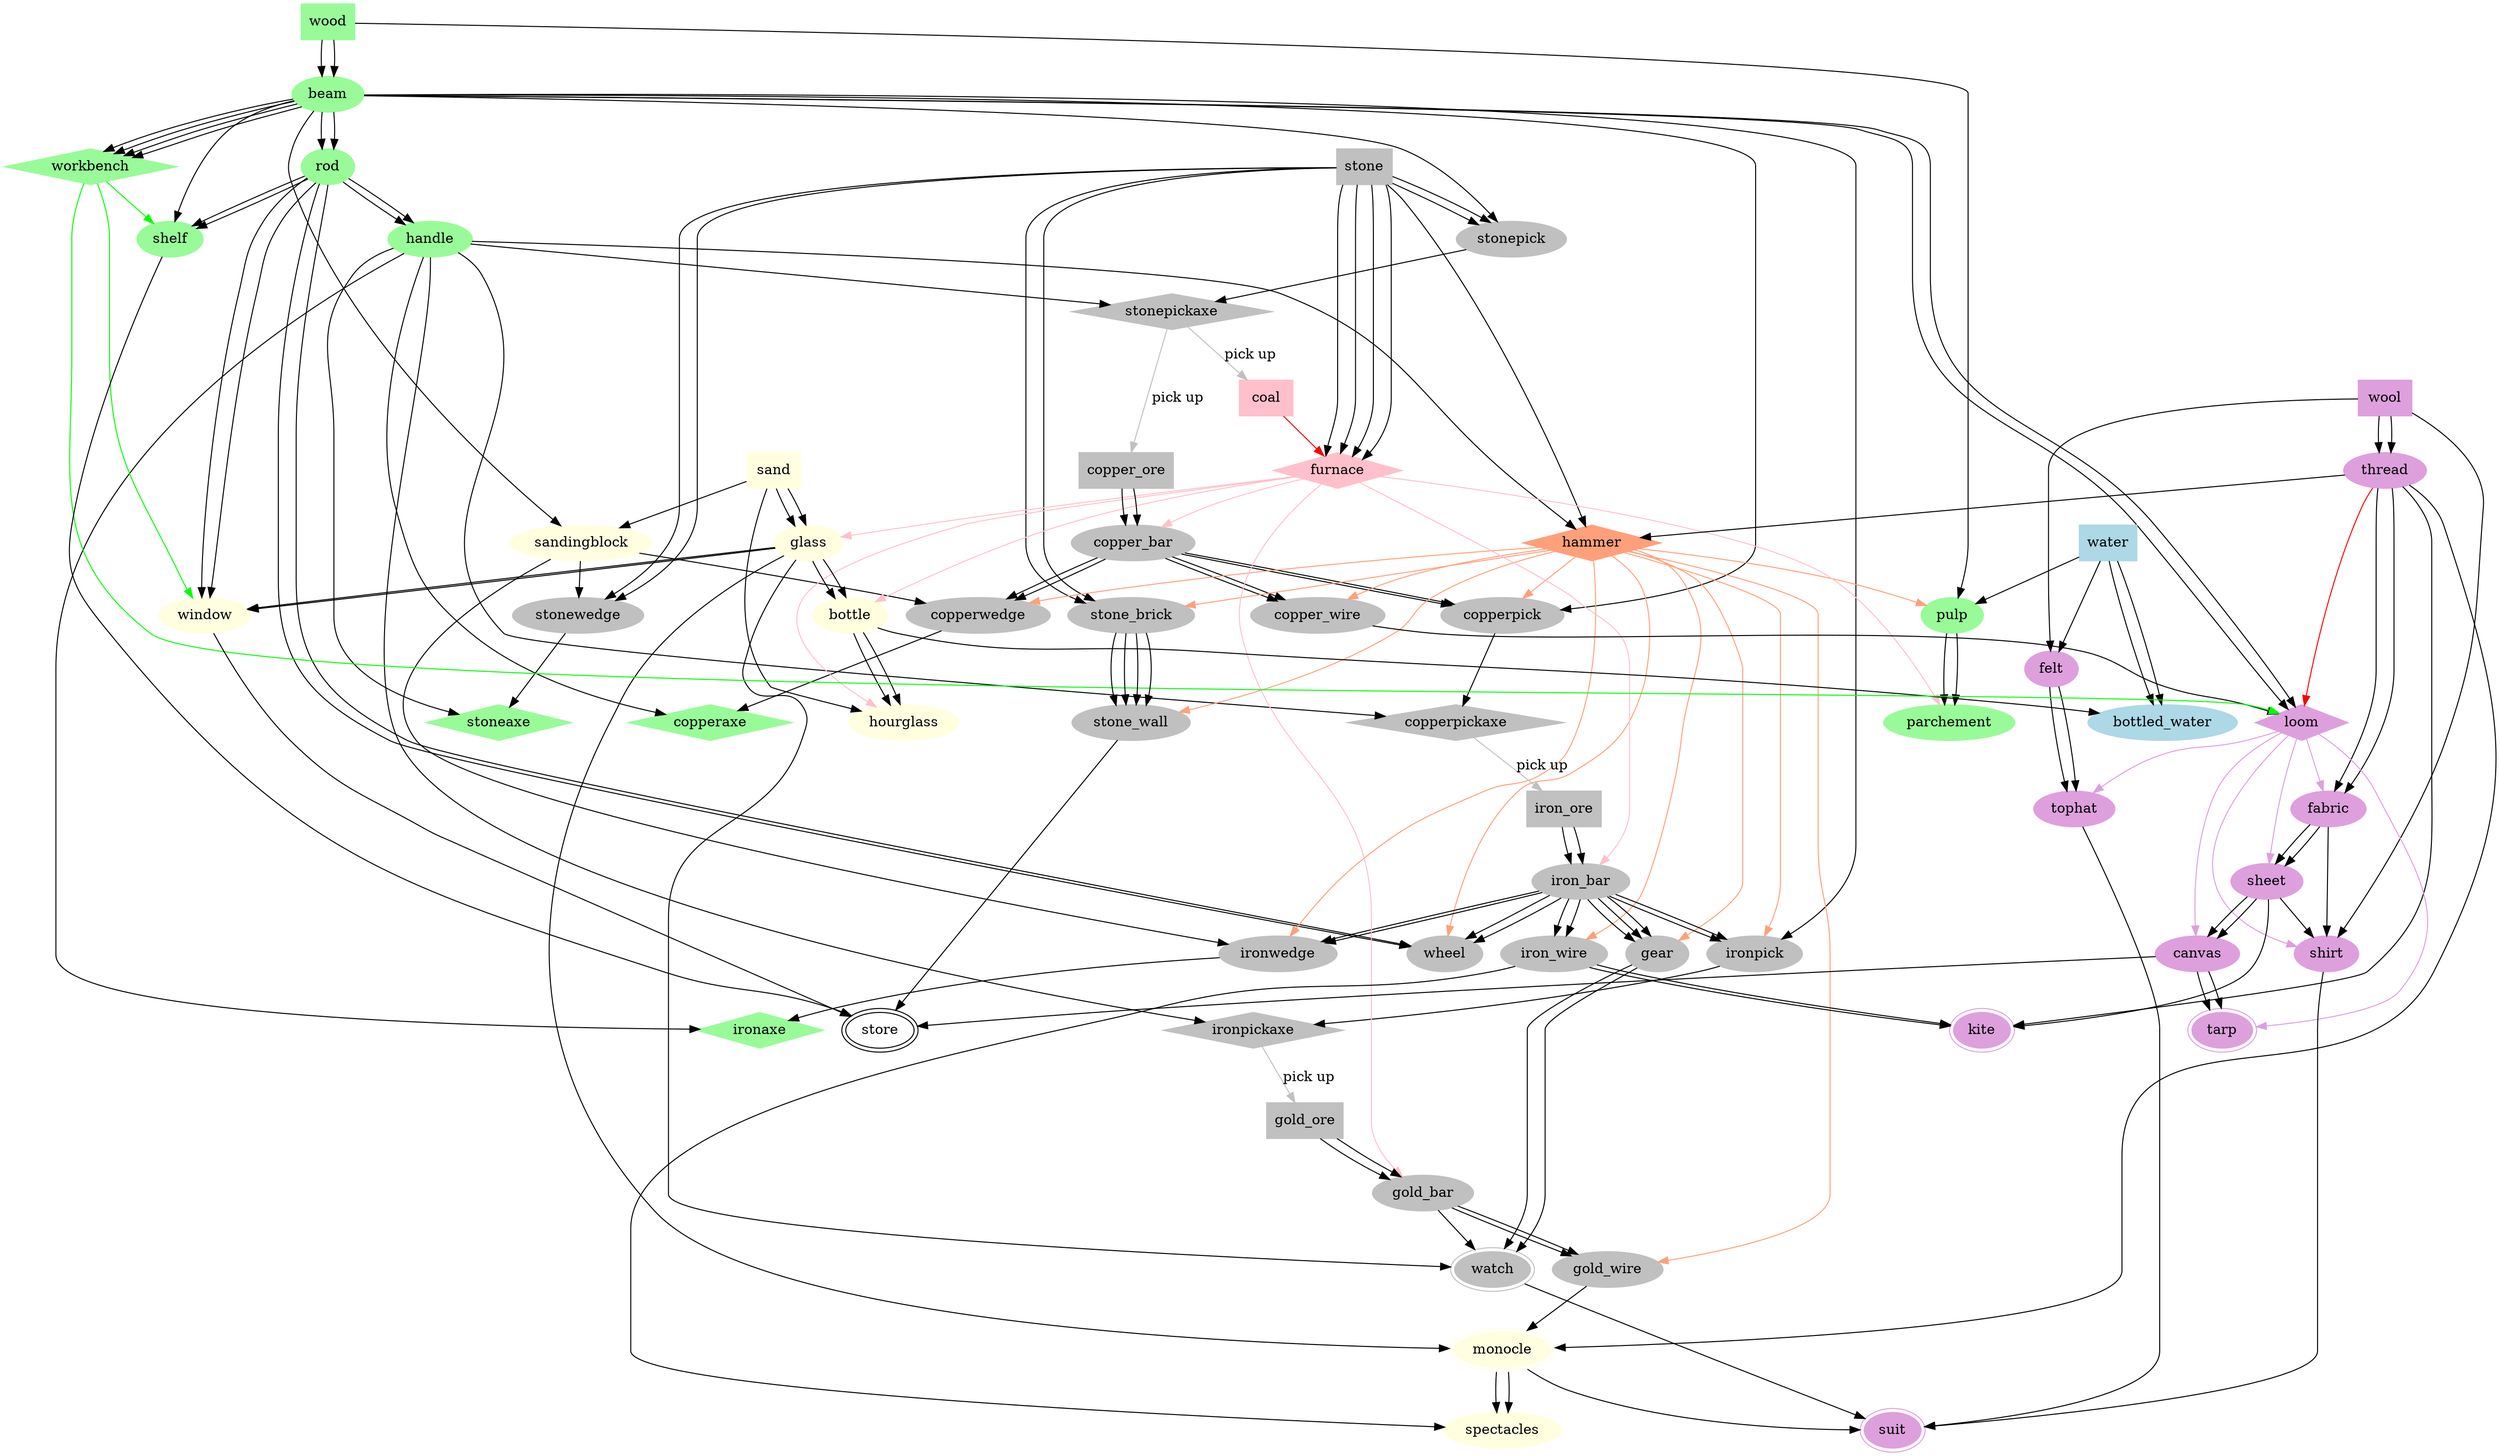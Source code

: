 digraph techtree {
wood -> beam;
wood -> beam;
beam -> rod;
beam -> rod;
rod -> handle;
rod -> handle;

beam -> sandingblock;
sand -> sandingblock;

sandingblock -> stonewedge;
stone -> stonewedge;
stone -> stonewedge;
stonewedge -> stoneaxe;
handle -> stoneaxe;

beam -> stonepick;
stone -> stonepick;
stone -> stonepick;
stonepick -> stonepickaxe;
handle -> stonepickaxe;

sandingblock -> copperwedge;
copper_bar -> copperwedge;
copper_bar -> copperwedge;
hammer -> copperwedge [color=lightsalmon];
copperwedge -> copperaxe;
handle -> copperaxe;

beam -> copperpick;
copper_bar -> copperpick;
copper_bar -> copperpick;
hammer -> copperpick [color=lightsalmon];
copperpick -> copperpickaxe;
handle -> copperpickaxe;

sandingblock -> ironwedge;
iron_bar -> ironwedge;
iron_bar -> ironwedge;
hammer -> ironwedge [color=lightsalmon];
ironwedge -> ironaxe;
handle -> ironaxe;

beam -> ironpick;
iron_bar -> ironpick;
iron_bar -> ironpick;
hammer -> ironpick [color=lightsalmon];
ironpick -> ironpickaxe;
handle -> ironpickaxe;

stone -> furnace;
stone -> furnace;
stone -> furnace;
stone -> furnace;
iron_ore -> iron_bar;
iron_ore -> iron_bar;
coal -> furnace [color=red];
furnace -> iron_bar  [color=pink];
copper_ore -> copper_bar;
copper_ore -> copper_bar;
furnace -> copper_bar [color=pink];
gold_ore -> gold_bar;
gold_ore -> gold_bar;
furnace -> gold_bar [color=pink];

iron_bar -> gear;
iron_bar -> gear;
iron_bar -> gear;
stone -> hammer;
handle -> hammer;
thread -> hammer;
iron_bar -> iron_wire;
iron_bar -> iron_wire;
hammer -> iron_wire [color=lightsalmon];
copper_bar -> copper_wire;
copper_bar -> copper_wire;
hammer -> copper_wire [color=lightsalmon];
gold_bar -> gold_wire;
gold_bar -> gold_wire;
hammer -> gold_wire [color=lightsalmon];
sand -> glass;
furnace -> glass [color=pink];
sand -> glass;
glass -> bottle;
glass -> bottle;
furnace -> bottle  [color=pink];
wool -> thread;
wool -> thread;
thread -> fabric;
thread -> fabric;
loom -> fabric [color=plum];

fabric -> sheet;
fabric -> sheet;
loom -> sheet [color=plum];

loom -> shirt [color=plum];

wool -> shirt;
fabric -> shirt;
sheet -> shirt;
stonepickaxe -> copper_ore  [label="pick up", color=gray];
stonepickaxe -> coal  [label="pick up", color=gray];
copperpickaxe -> iron_ore [label="pick up", color=gray];
ironpickaxe -> gold_ore [label="pick up", color=gray];
iron_bar -> wheel;
iron_bar -> wheel;
rod -> wheel;
rod -> wheel;
hammer -> gear [color=lightsalmon];
hammer -> wheel [color=lightsalmon];
water -> bottled_water;
water -> bottled_water;
bottle -> bottled_water;

glass -> monocle;
gold_wire -> monocle;
thread -> monocle;
gear -> watch;
gear -> watch;
glass -> watch;
gold_bar -> watch;
monocle -> suit;
watch -> suit;
shirt -> suit;
tophat -> suit;
sheet -> kite;
iron_wire -> kite;
iron_wire -> kite;
thread -> kite;

hammer -> pulp [color=lightsalmon];
water -> pulp;
wood -> pulp;

water -> felt;
wool -> felt;

furnace -> parchement [color=pink];
pulp -> parchement;
pulp -> parchement;

felt -> tophat;
felt -> tophat;
loom -> tophat [color=plum];

beam -> loom;
beam -> loom;
copper_wire -> loom;
thread -> loom [color=red];
workbench -> loom [color=green];

iron_wire -> spectacles;
monocle -> spectacles;
monocle -> spectacles;

beam -> workbench;
beam -> workbench;
beam -> workbench;
beam -> workbench;

glass -> window;
glass -> window;
rod -> window;
rod -> window;
workbench -> window [color=green];

stone -> stone_brick;
stone -> stone_brick;
hammer -> stone_brick [color=lightsalmon];

stone_brick -> stone_wall;
stone_brick -> stone_wall;
stone_brick -> stone_wall;
stone_brick -> stone_wall;
hammer -> stone_wall [color=lightsalmon];

canvas -> tarp;
canvas -> tarp;
loom -> tarp [color=plum];

beam -> shelf;
rod -> shelf;
rod -> shelf;
workbench -> shelf [color=green];

sheet -> canvas;
sheet -> canvas;
loom -> canvas [color=plum];

canvas -> store;
shelf -> store;
stone_wall -> store;
window -> store;

bottle -> hourglass;
bottle -> hourglass;
sand -> hourglass;
furnace -> hourglass [color=pink];

kite [peripheries=2];
monocle [peripheries=2];
watch [peripheries=2];
suit [peripheries=2];
tarp [peripheries=2];
store [peripheries=2];

wood [color=palegreen,style=filled,shape=box];
water [color=lightblue,style=filled,shape=box];
stone [color=gray,style=filled,shape=box];
copper_ore [color=gray,style=filled,shape=box];
iron_ore [color=gray,style=filled,shape=box];
gold_ore [color=gray,style=filled,shape=box];
wool [color=plum,style=filled,shape=box];
sand [color=lightyellow,style=filled,shape=box];
coal [color=pink,style=filled,shape=box];

stoneaxe [color=palegreen,style=filled,shape=diamond];
copperaxe [color=palegreen,style=filled,shape=diamond];
ironaxe [color=palegreen,style=filled,shape=diamond];
stonepickaxe [color=gray,style=filled,shape=diamond];
copperpickaxe [color=gray,style=filled,shape=diamond];
ironpickaxe [color=gray,style=filled,shape=diamond];

hammer [color=lightsalmon,style=filled,shape=diamond];
furnace [color=pink,style=filled,shape=diamond];

thread [color=plum,style=filled];
fabric [color=plum,style=filled];
sheet [color=plum,style=filled];
shirt [color=plum,style=filled];

beam [color=palegreen,style=filled];
rod [color=palegreen,style=filled];
handle [color=palegreen,style=filled];
pulp [color=palegreen,style=filled];
parchement [color=palegreen,style=filled];

glass [color=lightyellow,style=filled];
bottle [color=lightyellow,style=filled];
sandingblock [color=lightyellow,style=filled];

stonewedge [color=gray,style=filled];
stonepick [color=gray,style=filled];
copper_bar [color=gray,style=filled];
copperwedge [color=gray,style=filled];
copperpick [color=gray,style=filled];
copper_wire [color=gray,style=filled];
iron_bar [color=gray,style=filled];
ironwedge [color=gray,style=filled];
ironpick [color=gray,style=filled];
iron_wire [color=gray,style=filled];
gold_bar [color=gray,style=filled];
gold_wire [color=gray,style=filled];

gear [color=gray,style=filled];
wheel [color=gray,style=filled];
bottled_water [color=lightblue,style=filled];

monocle [color=lightyellow,style=filled];
spectacles [color=lightyellow,style=filled];
watch [color=gray,style=filled];
kite [color=plum,style=filled];
suit [color=plum,style=filled];
felt [color=plum,style=filled];
tophat [color=plum,style=filled];

workbench [color=palegreen,style=filled,shape=diamond];
loom [color=plum,style=filled,shape=diamond];
window [color=lightyellow,style=filled];
shelf [color=palegreen,style=filled];
stone_brick [color=gray,style=filled];
stone_wall [color=gray,style=filled];
canvas [color=plum,style=filled];
tarp [color=plum,style=filled];
hourglass [color=lightyellow,style=filled];

}